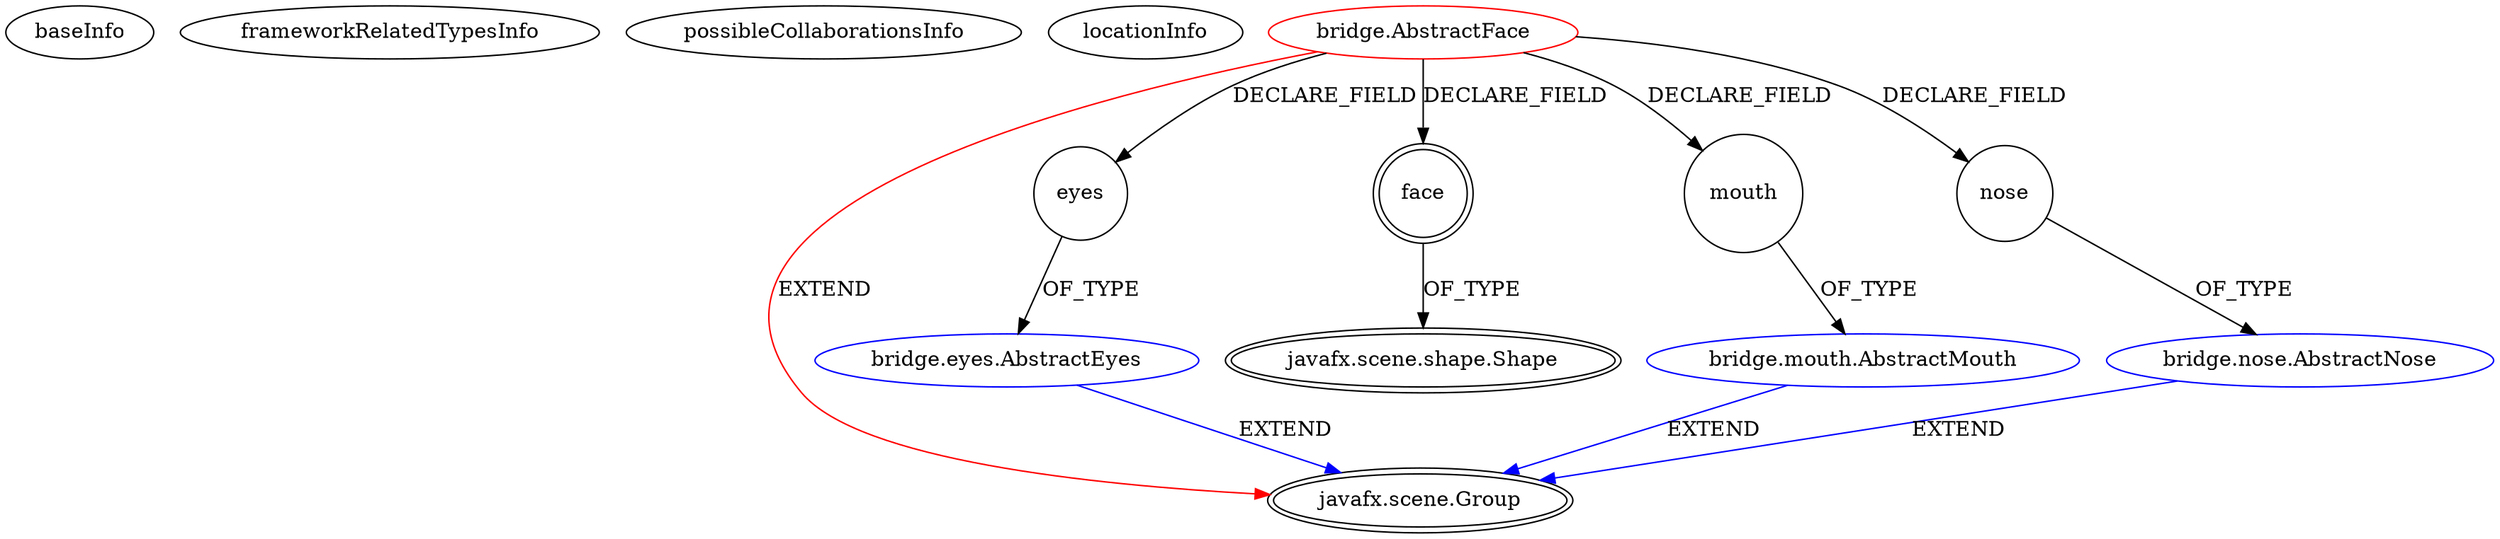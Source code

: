 digraph {
baseInfo[graphId=1693,category="extension_graph",isAnonymous=false,possibleRelation=true]
frameworkRelatedTypesInfo[0="javafx.scene.Group"]
possibleCollaborationsInfo[0="1693~FIELD_DECLARATION-~javafx.scene.Group ~javafx.scene.Group ~false~false"]
locationInfo[projectName="adamborowski-paibridge",filePath="/adamborowski-paibridge/paibridge-master/src/bridge/AbstractFace.java",contextSignature="AbstractFace",graphId="1693"]
0[label="bridge.AbstractFace",vertexType="ROOT_CLIENT_CLASS_DECLARATION",isFrameworkType=false,color=red]
1[label="javafx.scene.Group",vertexType="FRAMEWORK_CLASS_TYPE",isFrameworkType=true,peripheries=2]
2[label="eyes",vertexType="FIELD_DECLARATION",isFrameworkType=false,shape=circle]
3[label="bridge.eyes.AbstractEyes",vertexType="REFERENCE_CLIENT_CLASS_DECLARATION",isFrameworkType=false,color=blue]
5[label="face",vertexType="FIELD_DECLARATION",isFrameworkType=true,peripheries=2,shape=circle]
6[label="javafx.scene.shape.Shape",vertexType="FRAMEWORK_CLASS_TYPE",isFrameworkType=true,peripheries=2]
7[label="mouth",vertexType="FIELD_DECLARATION",isFrameworkType=false,shape=circle]
8[label="bridge.mouth.AbstractMouth",vertexType="REFERENCE_CLIENT_CLASS_DECLARATION",isFrameworkType=false,color=blue]
10[label="nose",vertexType="FIELD_DECLARATION",isFrameworkType=false,shape=circle]
11[label="bridge.nose.AbstractNose",vertexType="REFERENCE_CLIENT_CLASS_DECLARATION",isFrameworkType=false,color=blue]
0->1[label="EXTEND",color=red]
0->2[label="DECLARE_FIELD"]
3->1[label="EXTEND",color=blue]
2->3[label="OF_TYPE"]
0->5[label="DECLARE_FIELD"]
5->6[label="OF_TYPE"]
0->7[label="DECLARE_FIELD"]
8->1[label="EXTEND",color=blue]
7->8[label="OF_TYPE"]
0->10[label="DECLARE_FIELD"]
11->1[label="EXTEND",color=blue]
10->11[label="OF_TYPE"]
}

